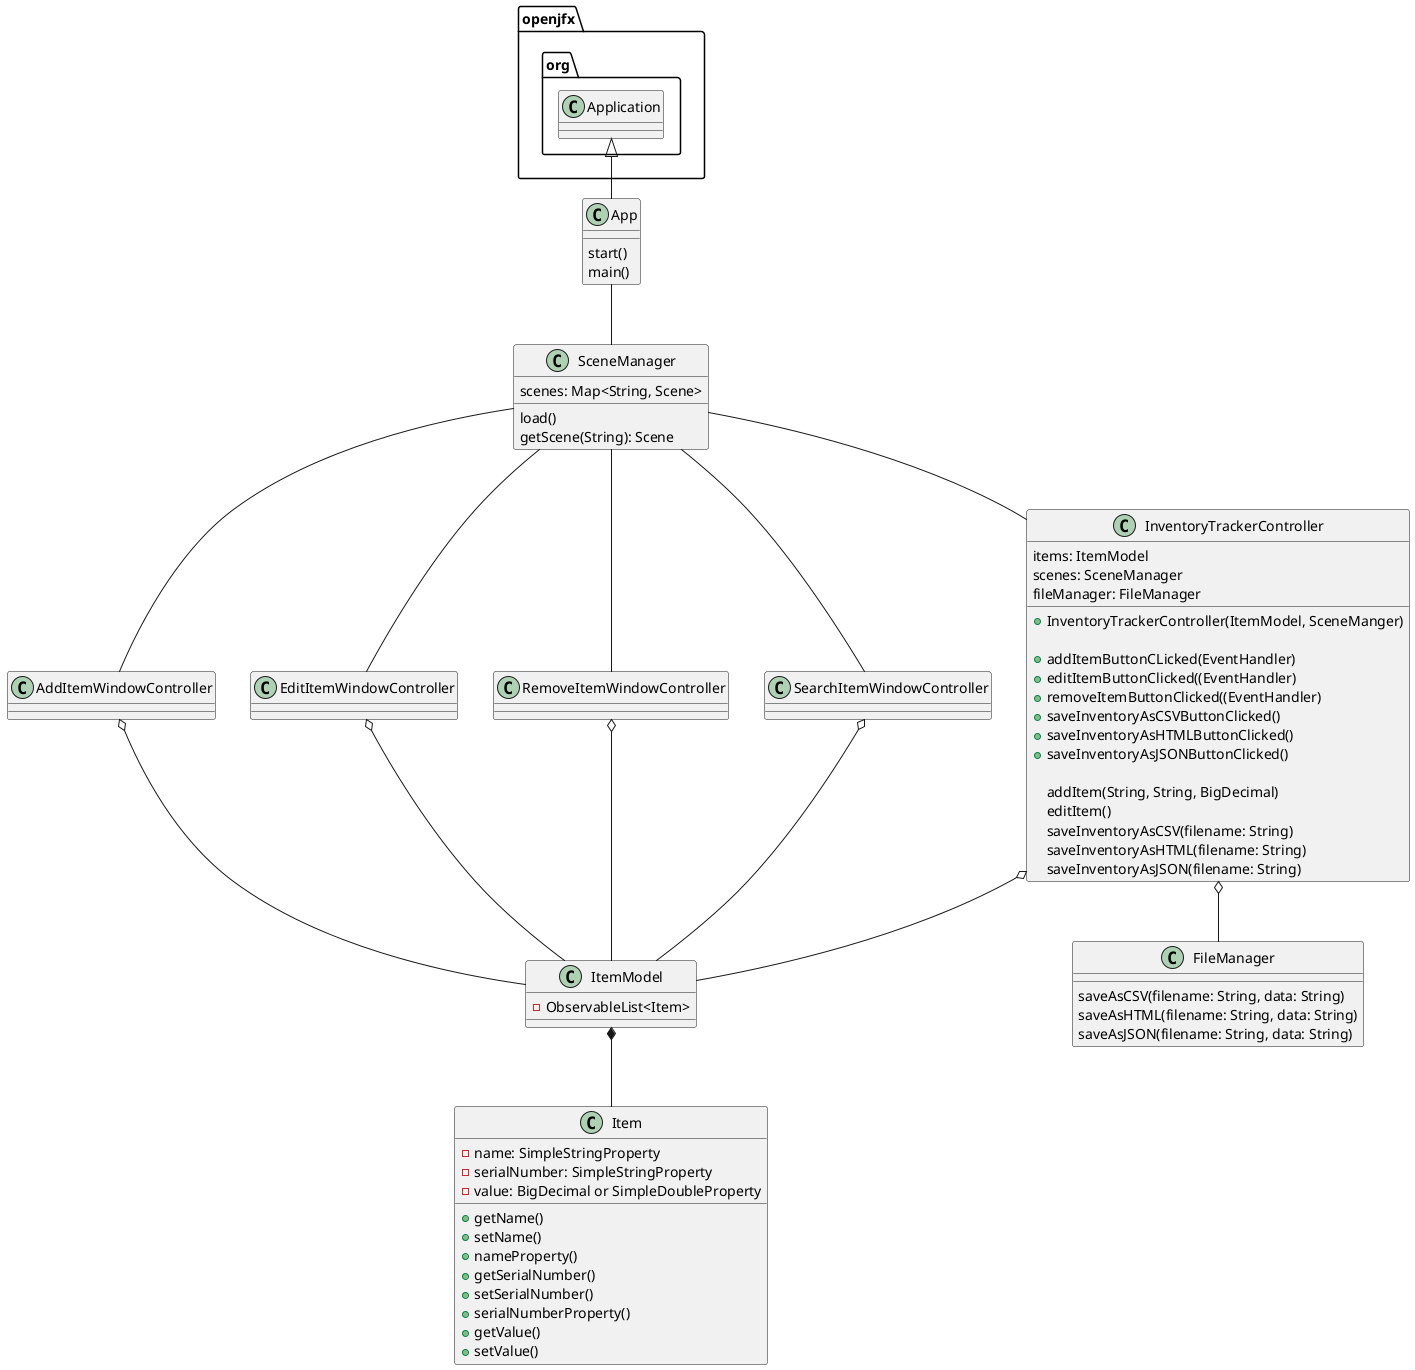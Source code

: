 @startuml
'https://plantuml.com/sequence-diagram

class App {
    start()
    main()
}

class SceneManager {
    scenes: Map<String, Scene>

    load()
    getScene(String): Scene
}

class InventoryTrackerController {
    items: ItemModel
    scenes: SceneManager
    fileManager: FileManager

    + InventoryTrackerController(ItemModel, SceneManger)

    + addItemButtonCLicked(EventHandler)
    + editItemButtonClicked((EventHandler)
    + removeItemButtonClicked((EventHandler)
    + saveInventoryAsCSVButtonClicked()
    + saveInventoryAsHTMLButtonClicked()
    + saveInventoryAsJSONButtonClicked()

    addItem(String, String, BigDecimal)
    editItem()
    saveInventoryAsCSV(filename: String)
    saveInventoryAsHTML(filename: String)
    saveInventoryAsJSON(filename: String)
}

class AddItemWindowController {

}

class EditItemWindowController {

}

class RemoveItemWindowController {

}

class SearchItemWindowController {

}

class ItemModel {
    - ObservableList<Item>
}

class Item {
    - name: SimpleStringProperty
    - serialNumber: SimpleStringProperty
    - value: BigDecimal or SimpleDoubleProperty

    + getName()
    + setName()
    + nameProperty()
    + getSerialNumber()
    + setSerialNumber()
    + serialNumberProperty()
    + getValue()
    + setValue()
}

class FileManager {
    saveAsCSV(filename: String, data: String)
    saveAsHTML(filename: String, data: String)
    saveAsJSON(filename: String, data: String)
}

openjfx.org.Application <|-- App
App -- SceneManager
SceneManager -- InventoryTrackerController
SceneManager -- AddItemWindowController
SceneManager -- EditItemWindowController
SceneManager -- RemoveItemWindowController
SceneManager -- SearchItemWindowController
InventoryTrackerController o-- ItemModel
AddItemWindowController o-- ItemModel
EditItemWindowController o-- ItemModel
RemoveItemWindowController o-- ItemModel
SearchItemWindowController o-- ItemModel
ItemModel *-- Item
InventoryTrackerController o-- FileManager

@enduml